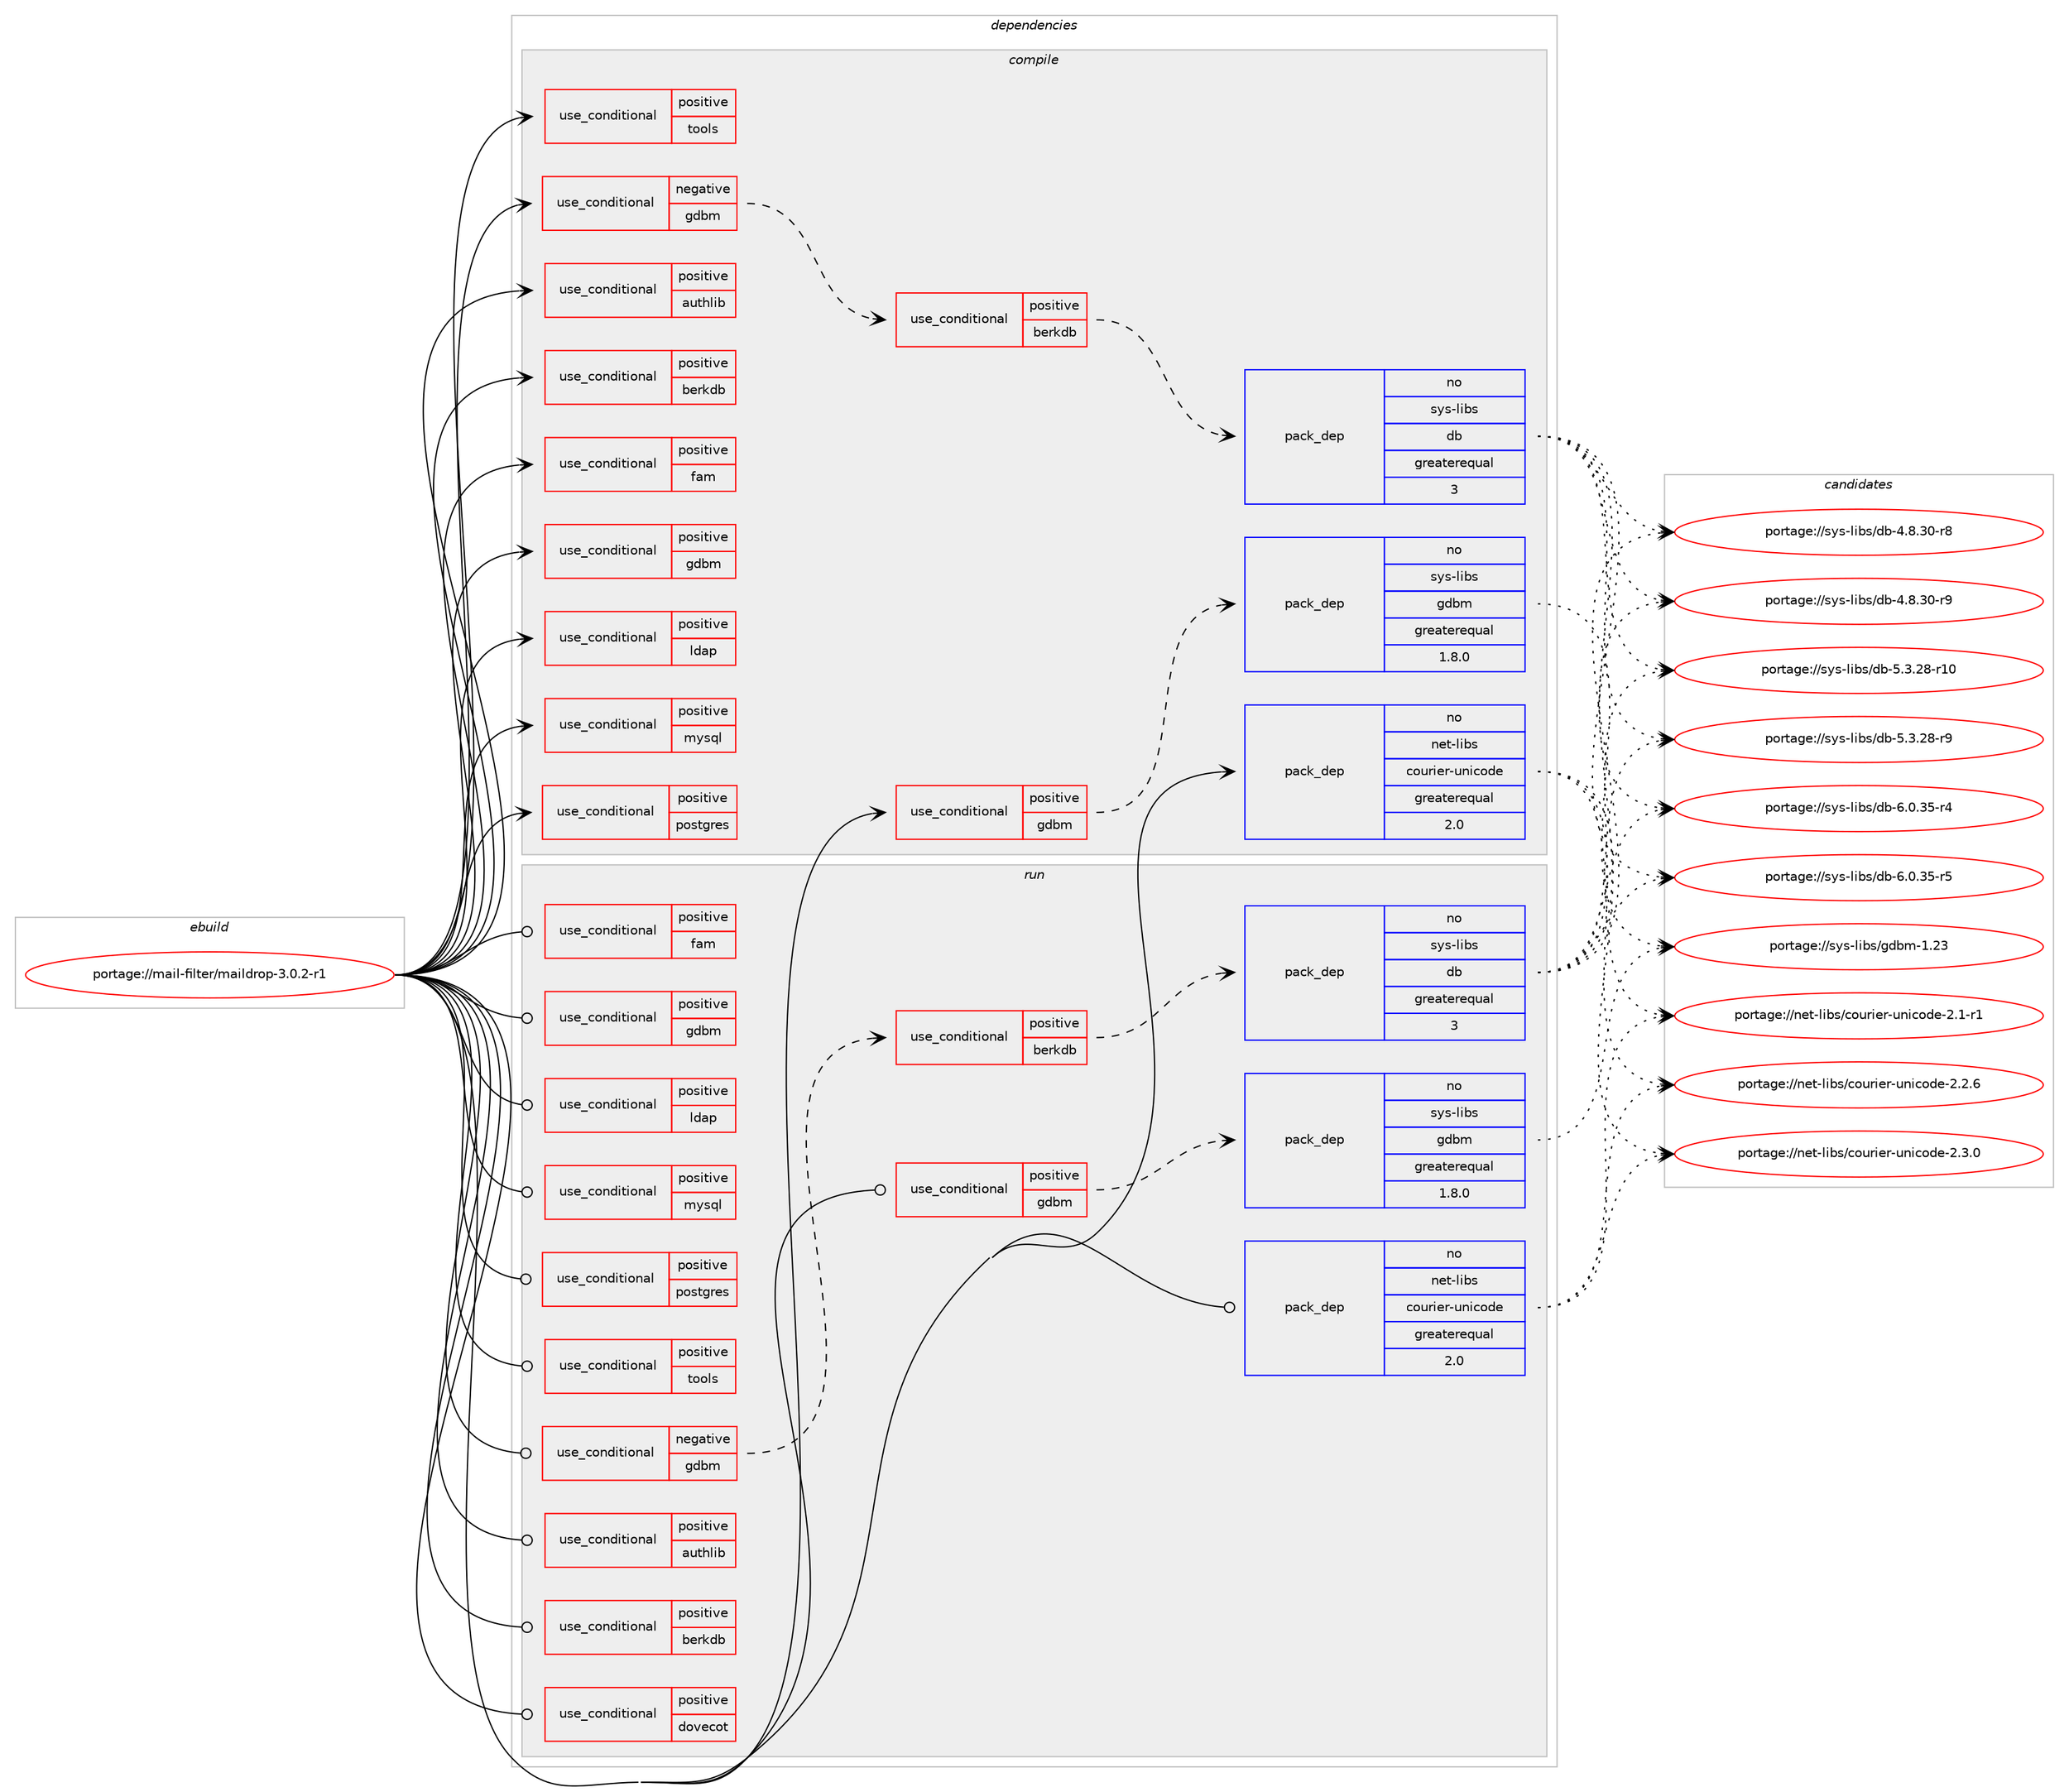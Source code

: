 digraph prolog {

# *************
# Graph options
# *************

newrank=true;
concentrate=true;
compound=true;
graph [rankdir=LR,fontname=Helvetica,fontsize=10,ranksep=1.5];#, ranksep=2.5, nodesep=0.2];
edge  [arrowhead=vee];
node  [fontname=Helvetica,fontsize=10];

# **********
# The ebuild
# **********

subgraph cluster_leftcol {
color=gray;
rank=same;
label=<<i>ebuild</i>>;
id [label="portage://mail-filter/maildrop-3.0.2-r1", color=red, width=4, href="../mail-filter/maildrop-3.0.2-r1.svg"];
}

# ****************
# The dependencies
# ****************

subgraph cluster_midcol {
color=gray;
label=<<i>dependencies</i>>;
subgraph cluster_compile {
fillcolor="#eeeeee";
style=filled;
label=<<i>compile</i>>;
subgraph cond68478 {
dependency146342 [label=<<TABLE BORDER="0" CELLBORDER="1" CELLSPACING="0" CELLPADDING="4"><TR><TD ROWSPAN="3" CELLPADDING="10">use_conditional</TD></TR><TR><TD>negative</TD></TR><TR><TD>gdbm</TD></TR></TABLE>>, shape=none, color=red];
subgraph cond68479 {
dependency146343 [label=<<TABLE BORDER="0" CELLBORDER="1" CELLSPACING="0" CELLPADDING="4"><TR><TD ROWSPAN="3" CELLPADDING="10">use_conditional</TD></TR><TR><TD>positive</TD></TR><TR><TD>berkdb</TD></TR></TABLE>>, shape=none, color=red];
subgraph pack75635 {
dependency146344 [label=<<TABLE BORDER="0" CELLBORDER="1" CELLSPACING="0" CELLPADDING="4" WIDTH="220"><TR><TD ROWSPAN="6" CELLPADDING="30">pack_dep</TD></TR><TR><TD WIDTH="110">no</TD></TR><TR><TD>sys-libs</TD></TR><TR><TD>db</TD></TR><TR><TD>greaterequal</TD></TR><TR><TD>3</TD></TR></TABLE>>, shape=none, color=blue];
}
dependency146343:e -> dependency146344:w [weight=20,style="dashed",arrowhead="vee"];
}
dependency146342:e -> dependency146343:w [weight=20,style="dashed",arrowhead="vee"];
}
id:e -> dependency146342:w [weight=20,style="solid",arrowhead="vee"];
subgraph cond68480 {
dependency146345 [label=<<TABLE BORDER="0" CELLBORDER="1" CELLSPACING="0" CELLPADDING="4"><TR><TD ROWSPAN="3" CELLPADDING="10">use_conditional</TD></TR><TR><TD>positive</TD></TR><TR><TD>authlib</TD></TR></TABLE>>, shape=none, color=red];
# *** BEGIN UNKNOWN DEPENDENCY TYPE (TODO) ***
# dependency146345 -> package_dependency(portage://mail-filter/maildrop-3.0.2-r1,install,no,net-libs,courier-authlib,none,[,,],[],[])
# *** END UNKNOWN DEPENDENCY TYPE (TODO) ***

}
id:e -> dependency146345:w [weight=20,style="solid",arrowhead="vee"];
subgraph cond68481 {
dependency146346 [label=<<TABLE BORDER="0" CELLBORDER="1" CELLSPACING="0" CELLPADDING="4"><TR><TD ROWSPAN="3" CELLPADDING="10">use_conditional</TD></TR><TR><TD>positive</TD></TR><TR><TD>berkdb</TD></TR></TABLE>>, shape=none, color=red];
# *** BEGIN UNKNOWN DEPENDENCY TYPE (TODO) ***
# dependency146346 -> package_dependency(portage://mail-filter/maildrop-3.0.2-r1,install,no,net-mail,courier-imap,none,[,,],[],[use(optenable(gdbm),none),use(optenable(berkdb),none)])
# *** END UNKNOWN DEPENDENCY TYPE (TODO) ***

}
id:e -> dependency146346:w [weight=20,style="solid",arrowhead="vee"];
subgraph cond68482 {
dependency146347 [label=<<TABLE BORDER="0" CELLBORDER="1" CELLSPACING="0" CELLPADDING="4"><TR><TD ROWSPAN="3" CELLPADDING="10">use_conditional</TD></TR><TR><TD>positive</TD></TR><TR><TD>fam</TD></TR></TABLE>>, shape=none, color=red];
# *** BEGIN UNKNOWN DEPENDENCY TYPE (TODO) ***
# dependency146347 -> package_dependency(portage://mail-filter/maildrop-3.0.2-r1,install,no,virtual,fam,none,[,,],[],[])
# *** END UNKNOWN DEPENDENCY TYPE (TODO) ***

}
id:e -> dependency146347:w [weight=20,style="solid",arrowhead="vee"];
subgraph cond68483 {
dependency146348 [label=<<TABLE BORDER="0" CELLBORDER="1" CELLSPACING="0" CELLPADDING="4"><TR><TD ROWSPAN="3" CELLPADDING="10">use_conditional</TD></TR><TR><TD>positive</TD></TR><TR><TD>gdbm</TD></TR></TABLE>>, shape=none, color=red];
# *** BEGIN UNKNOWN DEPENDENCY TYPE (TODO) ***
# dependency146348 -> package_dependency(portage://mail-filter/maildrop-3.0.2-r1,install,no,net-mail,courier-imap,none,[,,],[],[use(optenable(gdbm),none),use(optenable(berkdb),none)])
# *** END UNKNOWN DEPENDENCY TYPE (TODO) ***

}
id:e -> dependency146348:w [weight=20,style="solid",arrowhead="vee"];
subgraph cond68484 {
dependency146349 [label=<<TABLE BORDER="0" CELLBORDER="1" CELLSPACING="0" CELLPADDING="4"><TR><TD ROWSPAN="3" CELLPADDING="10">use_conditional</TD></TR><TR><TD>positive</TD></TR><TR><TD>gdbm</TD></TR></TABLE>>, shape=none, color=red];
subgraph pack75636 {
dependency146350 [label=<<TABLE BORDER="0" CELLBORDER="1" CELLSPACING="0" CELLPADDING="4" WIDTH="220"><TR><TD ROWSPAN="6" CELLPADDING="30">pack_dep</TD></TR><TR><TD WIDTH="110">no</TD></TR><TR><TD>sys-libs</TD></TR><TR><TD>gdbm</TD></TR><TR><TD>greaterequal</TD></TR><TR><TD>1.8.0</TD></TR></TABLE>>, shape=none, color=blue];
}
dependency146349:e -> dependency146350:w [weight=20,style="dashed",arrowhead="vee"];
}
id:e -> dependency146349:w [weight=20,style="solid",arrowhead="vee"];
subgraph cond68485 {
dependency146351 [label=<<TABLE BORDER="0" CELLBORDER="1" CELLSPACING="0" CELLPADDING="4"><TR><TD ROWSPAN="3" CELLPADDING="10">use_conditional</TD></TR><TR><TD>positive</TD></TR><TR><TD>ldap</TD></TR></TABLE>>, shape=none, color=red];
# *** BEGIN UNKNOWN DEPENDENCY TYPE (TODO) ***
# dependency146351 -> package_dependency(portage://mail-filter/maildrop-3.0.2-r1,install,no,net-libs,courier-authlib,none,[,,],[],[])
# *** END UNKNOWN DEPENDENCY TYPE (TODO) ***

}
id:e -> dependency146351:w [weight=20,style="solid",arrowhead="vee"];
subgraph cond68486 {
dependency146352 [label=<<TABLE BORDER="0" CELLBORDER="1" CELLSPACING="0" CELLPADDING="4"><TR><TD ROWSPAN="3" CELLPADDING="10">use_conditional</TD></TR><TR><TD>positive</TD></TR><TR><TD>mysql</TD></TR></TABLE>>, shape=none, color=red];
# *** BEGIN UNKNOWN DEPENDENCY TYPE (TODO) ***
# dependency146352 -> package_dependency(portage://mail-filter/maildrop-3.0.2-r1,install,no,net-libs,courier-authlib,none,[,,],[],[])
# *** END UNKNOWN DEPENDENCY TYPE (TODO) ***

}
id:e -> dependency146352:w [weight=20,style="solid",arrowhead="vee"];
subgraph cond68487 {
dependency146353 [label=<<TABLE BORDER="0" CELLBORDER="1" CELLSPACING="0" CELLPADDING="4"><TR><TD ROWSPAN="3" CELLPADDING="10">use_conditional</TD></TR><TR><TD>positive</TD></TR><TR><TD>postgres</TD></TR></TABLE>>, shape=none, color=red];
# *** BEGIN UNKNOWN DEPENDENCY TYPE (TODO) ***
# dependency146353 -> package_dependency(portage://mail-filter/maildrop-3.0.2-r1,install,no,net-libs,courier-authlib,none,[,,],[],[])
# *** END UNKNOWN DEPENDENCY TYPE (TODO) ***

}
id:e -> dependency146353:w [weight=20,style="solid",arrowhead="vee"];
subgraph cond68488 {
dependency146354 [label=<<TABLE BORDER="0" CELLBORDER="1" CELLSPACING="0" CELLPADDING="4"><TR><TD ROWSPAN="3" CELLPADDING="10">use_conditional</TD></TR><TR><TD>positive</TD></TR><TR><TD>tools</TD></TR></TABLE>>, shape=none, color=red];
# *** BEGIN UNKNOWN DEPENDENCY TYPE (TODO) ***
# dependency146354 -> package_dependency(portage://mail-filter/maildrop-3.0.2-r1,install,weak,mail-mta,netqmail,none,[,,],[],[])
# *** END UNKNOWN DEPENDENCY TYPE (TODO) ***

# *** BEGIN UNKNOWN DEPENDENCY TYPE (TODO) ***
# dependency146354 -> package_dependency(portage://mail-filter/maildrop-3.0.2-r1,install,weak,net-mail,courier-imap,none,[,,],[],[])
# *** END UNKNOWN DEPENDENCY TYPE (TODO) ***

}
id:e -> dependency146354:w [weight=20,style="solid",arrowhead="vee"];
# *** BEGIN UNKNOWN DEPENDENCY TYPE (TODO) ***
# id -> package_dependency(portage://mail-filter/maildrop-3.0.2-r1,install,no,dev-libs,libpcre,none,[,,],[],[])
# *** END UNKNOWN DEPENDENCY TYPE (TODO) ***

# *** BEGIN UNKNOWN DEPENDENCY TYPE (TODO) ***
# id -> package_dependency(portage://mail-filter/maildrop-3.0.2-r1,install,no,net-dns,libidn,none,[,,],[slot(0),equal],[])
# *** END UNKNOWN DEPENDENCY TYPE (TODO) ***

subgraph pack75637 {
dependency146355 [label=<<TABLE BORDER="0" CELLBORDER="1" CELLSPACING="0" CELLPADDING="4" WIDTH="220"><TR><TD ROWSPAN="6" CELLPADDING="30">pack_dep</TD></TR><TR><TD WIDTH="110">no</TD></TR><TR><TD>net-libs</TD></TR><TR><TD>courier-unicode</TD></TR><TR><TD>greaterequal</TD></TR><TR><TD>2.0</TD></TR></TABLE>>, shape=none, color=blue];
}
id:e -> dependency146355:w [weight=20,style="solid",arrowhead="vee"];
# *** BEGIN UNKNOWN DEPENDENCY TYPE (TODO) ***
# id -> package_dependency(portage://mail-filter/maildrop-3.0.2-r1,install,no,net-mail,mailbase,none,[,,],[],[])
# *** END UNKNOWN DEPENDENCY TYPE (TODO) ***

# *** BEGIN UNKNOWN DEPENDENCY TYPE (TODO) ***
# id -> package_dependency(portage://mail-filter/maildrop-3.0.2-r1,install,weak,mail-mta,courier,none,[,,],[],[])
# *** END UNKNOWN DEPENDENCY TYPE (TODO) ***

}
subgraph cluster_compileandrun {
fillcolor="#eeeeee";
style=filled;
label=<<i>compile and run</i>>;
}
subgraph cluster_run {
fillcolor="#eeeeee";
style=filled;
label=<<i>run</i>>;
subgraph cond68489 {
dependency146356 [label=<<TABLE BORDER="0" CELLBORDER="1" CELLSPACING="0" CELLPADDING="4"><TR><TD ROWSPAN="3" CELLPADDING="10">use_conditional</TD></TR><TR><TD>negative</TD></TR><TR><TD>gdbm</TD></TR></TABLE>>, shape=none, color=red];
subgraph cond68490 {
dependency146357 [label=<<TABLE BORDER="0" CELLBORDER="1" CELLSPACING="0" CELLPADDING="4"><TR><TD ROWSPAN="3" CELLPADDING="10">use_conditional</TD></TR><TR><TD>positive</TD></TR><TR><TD>berkdb</TD></TR></TABLE>>, shape=none, color=red];
subgraph pack75638 {
dependency146358 [label=<<TABLE BORDER="0" CELLBORDER="1" CELLSPACING="0" CELLPADDING="4" WIDTH="220"><TR><TD ROWSPAN="6" CELLPADDING="30">pack_dep</TD></TR><TR><TD WIDTH="110">no</TD></TR><TR><TD>sys-libs</TD></TR><TR><TD>db</TD></TR><TR><TD>greaterequal</TD></TR><TR><TD>3</TD></TR></TABLE>>, shape=none, color=blue];
}
dependency146357:e -> dependency146358:w [weight=20,style="dashed",arrowhead="vee"];
}
dependency146356:e -> dependency146357:w [weight=20,style="dashed",arrowhead="vee"];
}
id:e -> dependency146356:w [weight=20,style="solid",arrowhead="odot"];
subgraph cond68491 {
dependency146359 [label=<<TABLE BORDER="0" CELLBORDER="1" CELLSPACING="0" CELLPADDING="4"><TR><TD ROWSPAN="3" CELLPADDING="10">use_conditional</TD></TR><TR><TD>positive</TD></TR><TR><TD>authlib</TD></TR></TABLE>>, shape=none, color=red];
# *** BEGIN UNKNOWN DEPENDENCY TYPE (TODO) ***
# dependency146359 -> package_dependency(portage://mail-filter/maildrop-3.0.2-r1,run,no,net-libs,courier-authlib,none,[,,],[],[])
# *** END UNKNOWN DEPENDENCY TYPE (TODO) ***

}
id:e -> dependency146359:w [weight=20,style="solid",arrowhead="odot"];
subgraph cond68492 {
dependency146360 [label=<<TABLE BORDER="0" CELLBORDER="1" CELLSPACING="0" CELLPADDING="4"><TR><TD ROWSPAN="3" CELLPADDING="10">use_conditional</TD></TR><TR><TD>positive</TD></TR><TR><TD>berkdb</TD></TR></TABLE>>, shape=none, color=red];
# *** BEGIN UNKNOWN DEPENDENCY TYPE (TODO) ***
# dependency146360 -> package_dependency(portage://mail-filter/maildrop-3.0.2-r1,run,no,net-mail,courier-imap,none,[,,],[],[use(optenable(gdbm),none),use(optenable(berkdb),none)])
# *** END UNKNOWN DEPENDENCY TYPE (TODO) ***

}
id:e -> dependency146360:w [weight=20,style="solid",arrowhead="odot"];
subgraph cond68493 {
dependency146361 [label=<<TABLE BORDER="0" CELLBORDER="1" CELLSPACING="0" CELLPADDING="4"><TR><TD ROWSPAN="3" CELLPADDING="10">use_conditional</TD></TR><TR><TD>positive</TD></TR><TR><TD>dovecot</TD></TR></TABLE>>, shape=none, color=red];
# *** BEGIN UNKNOWN DEPENDENCY TYPE (TODO) ***
# dependency146361 -> package_dependency(portage://mail-filter/maildrop-3.0.2-r1,run,no,net-mail,dovecot,none,[,,],[],[])
# *** END UNKNOWN DEPENDENCY TYPE (TODO) ***

}
id:e -> dependency146361:w [weight=20,style="solid",arrowhead="odot"];
subgraph cond68494 {
dependency146362 [label=<<TABLE BORDER="0" CELLBORDER="1" CELLSPACING="0" CELLPADDING="4"><TR><TD ROWSPAN="3" CELLPADDING="10">use_conditional</TD></TR><TR><TD>positive</TD></TR><TR><TD>fam</TD></TR></TABLE>>, shape=none, color=red];
# *** BEGIN UNKNOWN DEPENDENCY TYPE (TODO) ***
# dependency146362 -> package_dependency(portage://mail-filter/maildrop-3.0.2-r1,run,no,virtual,fam,none,[,,],[],[])
# *** END UNKNOWN DEPENDENCY TYPE (TODO) ***

}
id:e -> dependency146362:w [weight=20,style="solid",arrowhead="odot"];
subgraph cond68495 {
dependency146363 [label=<<TABLE BORDER="0" CELLBORDER="1" CELLSPACING="0" CELLPADDING="4"><TR><TD ROWSPAN="3" CELLPADDING="10">use_conditional</TD></TR><TR><TD>positive</TD></TR><TR><TD>gdbm</TD></TR></TABLE>>, shape=none, color=red];
# *** BEGIN UNKNOWN DEPENDENCY TYPE (TODO) ***
# dependency146363 -> package_dependency(portage://mail-filter/maildrop-3.0.2-r1,run,no,net-mail,courier-imap,none,[,,],[],[use(optenable(gdbm),none),use(optenable(berkdb),none)])
# *** END UNKNOWN DEPENDENCY TYPE (TODO) ***

}
id:e -> dependency146363:w [weight=20,style="solid",arrowhead="odot"];
subgraph cond68496 {
dependency146364 [label=<<TABLE BORDER="0" CELLBORDER="1" CELLSPACING="0" CELLPADDING="4"><TR><TD ROWSPAN="3" CELLPADDING="10">use_conditional</TD></TR><TR><TD>positive</TD></TR><TR><TD>gdbm</TD></TR></TABLE>>, shape=none, color=red];
subgraph pack75639 {
dependency146365 [label=<<TABLE BORDER="0" CELLBORDER="1" CELLSPACING="0" CELLPADDING="4" WIDTH="220"><TR><TD ROWSPAN="6" CELLPADDING="30">pack_dep</TD></TR><TR><TD WIDTH="110">no</TD></TR><TR><TD>sys-libs</TD></TR><TR><TD>gdbm</TD></TR><TR><TD>greaterequal</TD></TR><TR><TD>1.8.0</TD></TR></TABLE>>, shape=none, color=blue];
}
dependency146364:e -> dependency146365:w [weight=20,style="dashed",arrowhead="vee"];
}
id:e -> dependency146364:w [weight=20,style="solid",arrowhead="odot"];
subgraph cond68497 {
dependency146366 [label=<<TABLE BORDER="0" CELLBORDER="1" CELLSPACING="0" CELLPADDING="4"><TR><TD ROWSPAN="3" CELLPADDING="10">use_conditional</TD></TR><TR><TD>positive</TD></TR><TR><TD>ldap</TD></TR></TABLE>>, shape=none, color=red];
# *** BEGIN UNKNOWN DEPENDENCY TYPE (TODO) ***
# dependency146366 -> package_dependency(portage://mail-filter/maildrop-3.0.2-r1,run,no,net-libs,courier-authlib,none,[,,],[],[])
# *** END UNKNOWN DEPENDENCY TYPE (TODO) ***

}
id:e -> dependency146366:w [weight=20,style="solid",arrowhead="odot"];
subgraph cond68498 {
dependency146367 [label=<<TABLE BORDER="0" CELLBORDER="1" CELLSPACING="0" CELLPADDING="4"><TR><TD ROWSPAN="3" CELLPADDING="10">use_conditional</TD></TR><TR><TD>positive</TD></TR><TR><TD>mysql</TD></TR></TABLE>>, shape=none, color=red];
# *** BEGIN UNKNOWN DEPENDENCY TYPE (TODO) ***
# dependency146367 -> package_dependency(portage://mail-filter/maildrop-3.0.2-r1,run,no,net-libs,courier-authlib,none,[,,],[],[])
# *** END UNKNOWN DEPENDENCY TYPE (TODO) ***

}
id:e -> dependency146367:w [weight=20,style="solid",arrowhead="odot"];
subgraph cond68499 {
dependency146368 [label=<<TABLE BORDER="0" CELLBORDER="1" CELLSPACING="0" CELLPADDING="4"><TR><TD ROWSPAN="3" CELLPADDING="10">use_conditional</TD></TR><TR><TD>positive</TD></TR><TR><TD>postgres</TD></TR></TABLE>>, shape=none, color=red];
# *** BEGIN UNKNOWN DEPENDENCY TYPE (TODO) ***
# dependency146368 -> package_dependency(portage://mail-filter/maildrop-3.0.2-r1,run,no,net-libs,courier-authlib,none,[,,],[],[])
# *** END UNKNOWN DEPENDENCY TYPE (TODO) ***

}
id:e -> dependency146368:w [weight=20,style="solid",arrowhead="odot"];
subgraph cond68500 {
dependency146369 [label=<<TABLE BORDER="0" CELLBORDER="1" CELLSPACING="0" CELLPADDING="4"><TR><TD ROWSPAN="3" CELLPADDING="10">use_conditional</TD></TR><TR><TD>positive</TD></TR><TR><TD>tools</TD></TR></TABLE>>, shape=none, color=red];
# *** BEGIN UNKNOWN DEPENDENCY TYPE (TODO) ***
# dependency146369 -> package_dependency(portage://mail-filter/maildrop-3.0.2-r1,run,weak,mail-mta,netqmail,none,[,,],[],[])
# *** END UNKNOWN DEPENDENCY TYPE (TODO) ***

# *** BEGIN UNKNOWN DEPENDENCY TYPE (TODO) ***
# dependency146369 -> package_dependency(portage://mail-filter/maildrop-3.0.2-r1,run,weak,net-mail,courier-imap,none,[,,],[],[])
# *** END UNKNOWN DEPENDENCY TYPE (TODO) ***

}
id:e -> dependency146369:w [weight=20,style="solid",arrowhead="odot"];
# *** BEGIN UNKNOWN DEPENDENCY TYPE (TODO) ***
# id -> package_dependency(portage://mail-filter/maildrop-3.0.2-r1,run,no,dev-lang,perl,none,[,,],[],[])
# *** END UNKNOWN DEPENDENCY TYPE (TODO) ***

# *** BEGIN UNKNOWN DEPENDENCY TYPE (TODO) ***
# id -> package_dependency(portage://mail-filter/maildrop-3.0.2-r1,run,no,dev-libs,libpcre,none,[,,],[],[])
# *** END UNKNOWN DEPENDENCY TYPE (TODO) ***

# *** BEGIN UNKNOWN DEPENDENCY TYPE (TODO) ***
# id -> package_dependency(portage://mail-filter/maildrop-3.0.2-r1,run,no,net-dns,libidn,none,[,,],[slot(0),equal],[])
# *** END UNKNOWN DEPENDENCY TYPE (TODO) ***

subgraph pack75640 {
dependency146370 [label=<<TABLE BORDER="0" CELLBORDER="1" CELLSPACING="0" CELLPADDING="4" WIDTH="220"><TR><TD ROWSPAN="6" CELLPADDING="30">pack_dep</TD></TR><TR><TD WIDTH="110">no</TD></TR><TR><TD>net-libs</TD></TR><TR><TD>courier-unicode</TD></TR><TR><TD>greaterequal</TD></TR><TR><TD>2.0</TD></TR></TABLE>>, shape=none, color=blue];
}
id:e -> dependency146370:w [weight=20,style="solid",arrowhead="odot"];
# *** BEGIN UNKNOWN DEPENDENCY TYPE (TODO) ***
# id -> package_dependency(portage://mail-filter/maildrop-3.0.2-r1,run,no,net-mail,mailbase,none,[,,],[],[])
# *** END UNKNOWN DEPENDENCY TYPE (TODO) ***

# *** BEGIN UNKNOWN DEPENDENCY TYPE (TODO) ***
# id -> package_dependency(portage://mail-filter/maildrop-3.0.2-r1,run,weak,mail-mta,courier,none,[,,],[],[])
# *** END UNKNOWN DEPENDENCY TYPE (TODO) ***

}
}

# **************
# The candidates
# **************

subgraph cluster_choices {
rank=same;
color=gray;
label=<<i>candidates</i>>;

subgraph choice75635 {
color=black;
nodesep=1;
choice11512111545108105981154710098455246564651484511456 [label="portage://sys-libs/db-4.8.30-r8", color=red, width=4,href="../sys-libs/db-4.8.30-r8.svg"];
choice11512111545108105981154710098455246564651484511457 [label="portage://sys-libs/db-4.8.30-r9", color=red, width=4,href="../sys-libs/db-4.8.30-r9.svg"];
choice1151211154510810598115471009845534651465056451144948 [label="portage://sys-libs/db-5.3.28-r10", color=red, width=4,href="../sys-libs/db-5.3.28-r10.svg"];
choice11512111545108105981154710098455346514650564511457 [label="portage://sys-libs/db-5.3.28-r9", color=red, width=4,href="../sys-libs/db-5.3.28-r9.svg"];
choice11512111545108105981154710098455446484651534511452 [label="portage://sys-libs/db-6.0.35-r4", color=red, width=4,href="../sys-libs/db-6.0.35-r4.svg"];
choice11512111545108105981154710098455446484651534511453 [label="portage://sys-libs/db-6.0.35-r5", color=red, width=4,href="../sys-libs/db-6.0.35-r5.svg"];
dependency146344:e -> choice11512111545108105981154710098455246564651484511456:w [style=dotted,weight="100"];
dependency146344:e -> choice11512111545108105981154710098455246564651484511457:w [style=dotted,weight="100"];
dependency146344:e -> choice1151211154510810598115471009845534651465056451144948:w [style=dotted,weight="100"];
dependency146344:e -> choice11512111545108105981154710098455346514650564511457:w [style=dotted,weight="100"];
dependency146344:e -> choice11512111545108105981154710098455446484651534511452:w [style=dotted,weight="100"];
dependency146344:e -> choice11512111545108105981154710098455446484651534511453:w [style=dotted,weight="100"];
}
subgraph choice75636 {
color=black;
nodesep=1;
choice115121115451081059811547103100981094549465051 [label="portage://sys-libs/gdbm-1.23", color=red, width=4,href="../sys-libs/gdbm-1.23.svg"];
dependency146350:e -> choice115121115451081059811547103100981094549465051:w [style=dotted,weight="100"];
}
subgraph choice75637 {
color=black;
nodesep=1;
choice110101116451081059811547991111171141051011144511711010599111100101455046494511449 [label="portage://net-libs/courier-unicode-2.1-r1", color=red, width=4,href="../net-libs/courier-unicode-2.1-r1.svg"];
choice110101116451081059811547991111171141051011144511711010599111100101455046504654 [label="portage://net-libs/courier-unicode-2.2.6", color=red, width=4,href="../net-libs/courier-unicode-2.2.6.svg"];
choice110101116451081059811547991111171141051011144511711010599111100101455046514648 [label="portage://net-libs/courier-unicode-2.3.0", color=red, width=4,href="../net-libs/courier-unicode-2.3.0.svg"];
dependency146355:e -> choice110101116451081059811547991111171141051011144511711010599111100101455046494511449:w [style=dotted,weight="100"];
dependency146355:e -> choice110101116451081059811547991111171141051011144511711010599111100101455046504654:w [style=dotted,weight="100"];
dependency146355:e -> choice110101116451081059811547991111171141051011144511711010599111100101455046514648:w [style=dotted,weight="100"];
}
subgraph choice75638 {
color=black;
nodesep=1;
choice11512111545108105981154710098455246564651484511456 [label="portage://sys-libs/db-4.8.30-r8", color=red, width=4,href="../sys-libs/db-4.8.30-r8.svg"];
choice11512111545108105981154710098455246564651484511457 [label="portage://sys-libs/db-4.8.30-r9", color=red, width=4,href="../sys-libs/db-4.8.30-r9.svg"];
choice1151211154510810598115471009845534651465056451144948 [label="portage://sys-libs/db-5.3.28-r10", color=red, width=4,href="../sys-libs/db-5.3.28-r10.svg"];
choice11512111545108105981154710098455346514650564511457 [label="portage://sys-libs/db-5.3.28-r9", color=red, width=4,href="../sys-libs/db-5.3.28-r9.svg"];
choice11512111545108105981154710098455446484651534511452 [label="portage://sys-libs/db-6.0.35-r4", color=red, width=4,href="../sys-libs/db-6.0.35-r4.svg"];
choice11512111545108105981154710098455446484651534511453 [label="portage://sys-libs/db-6.0.35-r5", color=red, width=4,href="../sys-libs/db-6.0.35-r5.svg"];
dependency146358:e -> choice11512111545108105981154710098455246564651484511456:w [style=dotted,weight="100"];
dependency146358:e -> choice11512111545108105981154710098455246564651484511457:w [style=dotted,weight="100"];
dependency146358:e -> choice1151211154510810598115471009845534651465056451144948:w [style=dotted,weight="100"];
dependency146358:e -> choice11512111545108105981154710098455346514650564511457:w [style=dotted,weight="100"];
dependency146358:e -> choice11512111545108105981154710098455446484651534511452:w [style=dotted,weight="100"];
dependency146358:e -> choice11512111545108105981154710098455446484651534511453:w [style=dotted,weight="100"];
}
subgraph choice75639 {
color=black;
nodesep=1;
choice115121115451081059811547103100981094549465051 [label="portage://sys-libs/gdbm-1.23", color=red, width=4,href="../sys-libs/gdbm-1.23.svg"];
dependency146365:e -> choice115121115451081059811547103100981094549465051:w [style=dotted,weight="100"];
}
subgraph choice75640 {
color=black;
nodesep=1;
choice110101116451081059811547991111171141051011144511711010599111100101455046494511449 [label="portage://net-libs/courier-unicode-2.1-r1", color=red, width=4,href="../net-libs/courier-unicode-2.1-r1.svg"];
choice110101116451081059811547991111171141051011144511711010599111100101455046504654 [label="portage://net-libs/courier-unicode-2.2.6", color=red, width=4,href="../net-libs/courier-unicode-2.2.6.svg"];
choice110101116451081059811547991111171141051011144511711010599111100101455046514648 [label="portage://net-libs/courier-unicode-2.3.0", color=red, width=4,href="../net-libs/courier-unicode-2.3.0.svg"];
dependency146370:e -> choice110101116451081059811547991111171141051011144511711010599111100101455046494511449:w [style=dotted,weight="100"];
dependency146370:e -> choice110101116451081059811547991111171141051011144511711010599111100101455046504654:w [style=dotted,weight="100"];
dependency146370:e -> choice110101116451081059811547991111171141051011144511711010599111100101455046514648:w [style=dotted,weight="100"];
}
}

}
